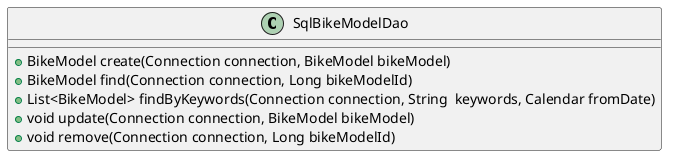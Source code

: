 @startuml

class SqlBikeModelDao {
	+BikeModel create(Connection connection, BikeModel bikeModel)
	+BikeModel find(Connection connection, Long bikeModelId)
	+List<BikeModel> findByKeywords(Connection connection, String  keywords, Calendar fromDate)
	+void update(Connection connection, BikeModel bikeModel)
	+void remove(Connection connection, Long bikeModelId)
}


@enduml
